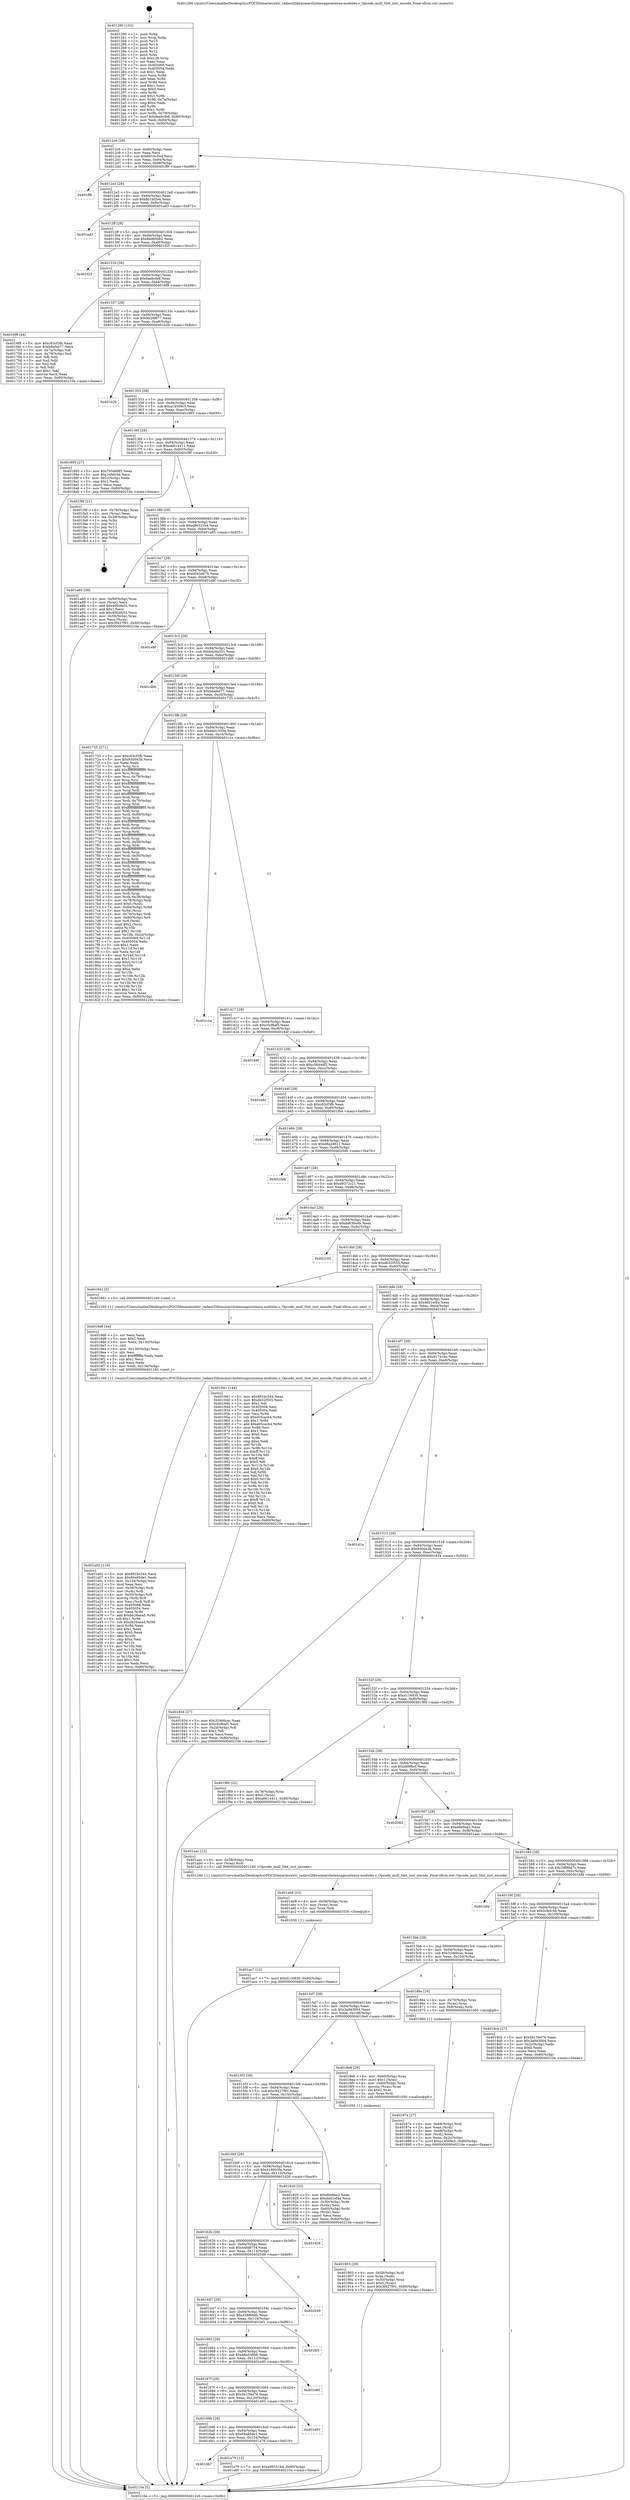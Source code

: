digraph "0x401260" {
  label = "0x401260 (/mnt/c/Users/mathe/Desktop/tcc/POCII/binaries/extr_radare2librasmarchxtensagnuxtensa-modules.c_Opcode_mull_Slot_inst_encode_Final-ollvm.out::main(0))"
  labelloc = "t"
  node[shape=record]

  Entry [label="",width=0.3,height=0.3,shape=circle,fillcolor=black,style=filled]
  "0x4012c6" [label="{
     0x4012c6 [29]\l
     | [instrs]\l
     &nbsp;&nbsp;0x4012c6 \<+3\>: mov -0x80(%rbp),%eax\l
     &nbsp;&nbsp;0x4012c9 \<+2\>: mov %eax,%ecx\l
     &nbsp;&nbsp;0x4012cb \<+6\>: sub $0x891bc544,%ecx\l
     &nbsp;&nbsp;0x4012d1 \<+6\>: mov %eax,-0x94(%rbp)\l
     &nbsp;&nbsp;0x4012d7 \<+6\>: mov %ecx,-0x98(%rbp)\l
     &nbsp;&nbsp;0x4012dd \<+6\>: je 0000000000401ff6 \<main+0xd96\>\l
  }"]
  "0x401ff6" [label="{
     0x401ff6\l
  }", style=dashed]
  "0x4012e3" [label="{
     0x4012e3 [28]\l
     | [instrs]\l
     &nbsp;&nbsp;0x4012e3 \<+5\>: jmp 00000000004012e8 \<main+0x88\>\l
     &nbsp;&nbsp;0x4012e8 \<+6\>: mov -0x94(%rbp),%eax\l
     &nbsp;&nbsp;0x4012ee \<+5\>: sub $0x8b1bf2e4,%eax\l
     &nbsp;&nbsp;0x4012f3 \<+6\>: mov %eax,-0x9c(%rbp)\l
     &nbsp;&nbsp;0x4012f9 \<+6\>: je 0000000000401ad3 \<main+0x873\>\l
  }"]
  Exit [label="",width=0.3,height=0.3,shape=circle,fillcolor=black,style=filled,peripheries=2]
  "0x401ad3" [label="{
     0x401ad3\l
  }", style=dashed]
  "0x4012ff" [label="{
     0x4012ff [28]\l
     | [instrs]\l
     &nbsp;&nbsp;0x4012ff \<+5\>: jmp 0000000000401304 \<main+0xa4\>\l
     &nbsp;&nbsp;0x401304 \<+6\>: mov -0x94(%rbp),%eax\l
     &nbsp;&nbsp;0x40130a \<+5\>: sub $0x8bd65062,%eax\l
     &nbsp;&nbsp;0x40130f \<+6\>: mov %eax,-0xa0(%rbp)\l
     &nbsp;&nbsp;0x401315 \<+6\>: je 0000000000401f25 \<main+0xcc5\>\l
  }"]
  "0x401ac7" [label="{
     0x401ac7 [12]\l
     | [instrs]\l
     &nbsp;&nbsp;0x401ac7 \<+7\>: movl $0xd116830,-0x80(%rbp)\l
     &nbsp;&nbsp;0x401ace \<+5\>: jmp 000000000040210e \<main+0xeae\>\l
  }"]
  "0x401f25" [label="{
     0x401f25\l
  }", style=dashed]
  "0x40131b" [label="{
     0x40131b [28]\l
     | [instrs]\l
     &nbsp;&nbsp;0x40131b \<+5\>: jmp 0000000000401320 \<main+0xc0\>\l
     &nbsp;&nbsp;0x401320 \<+6\>: mov -0x94(%rbp),%eax\l
     &nbsp;&nbsp;0x401326 \<+5\>: sub $0x9aebcfe8,%eax\l
     &nbsp;&nbsp;0x40132b \<+6\>: mov %eax,-0xa4(%rbp)\l
     &nbsp;&nbsp;0x401331 \<+6\>: je 00000000004016f9 \<main+0x499\>\l
  }"]
  "0x401ab8" [label="{
     0x401ab8 [15]\l
     | [instrs]\l
     &nbsp;&nbsp;0x401ab8 \<+4\>: mov -0x58(%rbp),%rax\l
     &nbsp;&nbsp;0x401abc \<+3\>: mov (%rax),%rax\l
     &nbsp;&nbsp;0x401abf \<+3\>: mov %rax,%rdi\l
     &nbsp;&nbsp;0x401ac2 \<+5\>: call 0000000000401030 \<free@plt\>\l
     | [calls]\l
     &nbsp;&nbsp;0x401030 \{1\} (unknown)\l
  }"]
  "0x4016f9" [label="{
     0x4016f9 [44]\l
     | [instrs]\l
     &nbsp;&nbsp;0x4016f9 \<+5\>: mov $0xc63cf3fb,%eax\l
     &nbsp;&nbsp;0x4016fe \<+5\>: mov $0xb8afe077,%ecx\l
     &nbsp;&nbsp;0x401703 \<+3\>: mov -0x7a(%rbp),%dl\l
     &nbsp;&nbsp;0x401706 \<+4\>: mov -0x79(%rbp),%sil\l
     &nbsp;&nbsp;0x40170a \<+3\>: mov %dl,%dil\l
     &nbsp;&nbsp;0x40170d \<+3\>: and %sil,%dil\l
     &nbsp;&nbsp;0x401710 \<+3\>: xor %sil,%dl\l
     &nbsp;&nbsp;0x401713 \<+3\>: or %dl,%dil\l
     &nbsp;&nbsp;0x401716 \<+4\>: test $0x1,%dil\l
     &nbsp;&nbsp;0x40171a \<+3\>: cmovne %ecx,%eax\l
     &nbsp;&nbsp;0x40171d \<+3\>: mov %eax,-0x80(%rbp)\l
     &nbsp;&nbsp;0x401720 \<+5\>: jmp 000000000040210e \<main+0xeae\>\l
  }"]
  "0x401337" [label="{
     0x401337 [28]\l
     | [instrs]\l
     &nbsp;&nbsp;0x401337 \<+5\>: jmp 000000000040133c \<main+0xdc\>\l
     &nbsp;&nbsp;0x40133c \<+6\>: mov -0x94(%rbp),%eax\l
     &nbsp;&nbsp;0x401342 \<+5\>: sub $0x9b28f877,%eax\l
     &nbsp;&nbsp;0x401347 \<+6\>: mov %eax,-0xa8(%rbp)\l
     &nbsp;&nbsp;0x40134d \<+6\>: je 0000000000401b2b \<main+0x8cb\>\l
  }"]
  "0x40210e" [label="{
     0x40210e [5]\l
     | [instrs]\l
     &nbsp;&nbsp;0x40210e \<+5\>: jmp 00000000004012c6 \<main+0x66\>\l
  }"]
  "0x401260" [label="{
     0x401260 [102]\l
     | [instrs]\l
     &nbsp;&nbsp;0x401260 \<+1\>: push %rbp\l
     &nbsp;&nbsp;0x401261 \<+3\>: mov %rsp,%rbp\l
     &nbsp;&nbsp;0x401264 \<+2\>: push %r15\l
     &nbsp;&nbsp;0x401266 \<+2\>: push %r14\l
     &nbsp;&nbsp;0x401268 \<+2\>: push %r13\l
     &nbsp;&nbsp;0x40126a \<+2\>: push %r12\l
     &nbsp;&nbsp;0x40126c \<+1\>: push %rbx\l
     &nbsp;&nbsp;0x40126d \<+7\>: sub $0x128,%rsp\l
     &nbsp;&nbsp;0x401274 \<+2\>: xor %eax,%eax\l
     &nbsp;&nbsp;0x401276 \<+7\>: mov 0x405068,%ecx\l
     &nbsp;&nbsp;0x40127d \<+7\>: mov 0x405054,%edx\l
     &nbsp;&nbsp;0x401284 \<+3\>: sub $0x1,%eax\l
     &nbsp;&nbsp;0x401287 \<+3\>: mov %ecx,%r8d\l
     &nbsp;&nbsp;0x40128a \<+3\>: add %eax,%r8d\l
     &nbsp;&nbsp;0x40128d \<+4\>: imul %r8d,%ecx\l
     &nbsp;&nbsp;0x401291 \<+3\>: and $0x1,%ecx\l
     &nbsp;&nbsp;0x401294 \<+3\>: cmp $0x0,%ecx\l
     &nbsp;&nbsp;0x401297 \<+4\>: sete %r9b\l
     &nbsp;&nbsp;0x40129b \<+4\>: and $0x1,%r9b\l
     &nbsp;&nbsp;0x40129f \<+4\>: mov %r9b,-0x7a(%rbp)\l
     &nbsp;&nbsp;0x4012a3 \<+3\>: cmp $0xa,%edx\l
     &nbsp;&nbsp;0x4012a6 \<+4\>: setl %r9b\l
     &nbsp;&nbsp;0x4012aa \<+4\>: and $0x1,%r9b\l
     &nbsp;&nbsp;0x4012ae \<+4\>: mov %r9b,-0x79(%rbp)\l
     &nbsp;&nbsp;0x4012b2 \<+7\>: movl $0x9aebcfe8,-0x80(%rbp)\l
     &nbsp;&nbsp;0x4012b9 \<+6\>: mov %edi,-0x84(%rbp)\l
     &nbsp;&nbsp;0x4012bf \<+7\>: mov %rsi,-0x90(%rbp)\l
  }"]
  "0x4016b7" [label="{
     0x4016b7\l
  }", style=dashed]
  "0x401b2b" [label="{
     0x401b2b\l
  }", style=dashed]
  "0x401353" [label="{
     0x401353 [28]\l
     | [instrs]\l
     &nbsp;&nbsp;0x401353 \<+5\>: jmp 0000000000401358 \<main+0xf8\>\l
     &nbsp;&nbsp;0x401358 \<+6\>: mov -0x94(%rbp),%eax\l
     &nbsp;&nbsp;0x40135e \<+5\>: sub $0xa14509c5,%eax\l
     &nbsp;&nbsp;0x401363 \<+6\>: mov %eax,-0xac(%rbp)\l
     &nbsp;&nbsp;0x401369 \<+6\>: je 0000000000401895 \<main+0x635\>\l
  }"]
  "0x401a79" [label="{
     0x401a79 [12]\l
     | [instrs]\l
     &nbsp;&nbsp;0x401a79 \<+7\>: movl $0xa96331b4,-0x80(%rbp)\l
     &nbsp;&nbsp;0x401a80 \<+5\>: jmp 000000000040210e \<main+0xeae\>\l
  }"]
  "0x401895" [label="{
     0x401895 [27]\l
     | [instrs]\l
     &nbsp;&nbsp;0x401895 \<+5\>: mov $0x705469f3,%eax\l
     &nbsp;&nbsp;0x40189a \<+5\>: mov $0x2cfefc5d,%ecx\l
     &nbsp;&nbsp;0x40189f \<+3\>: mov -0x2c(%rbp),%edx\l
     &nbsp;&nbsp;0x4018a2 \<+3\>: cmp $0x1,%edx\l
     &nbsp;&nbsp;0x4018a5 \<+3\>: cmovl %ecx,%eax\l
     &nbsp;&nbsp;0x4018a8 \<+3\>: mov %eax,-0x80(%rbp)\l
     &nbsp;&nbsp;0x4018ab \<+5\>: jmp 000000000040210e \<main+0xeae\>\l
  }"]
  "0x40136f" [label="{
     0x40136f [28]\l
     | [instrs]\l
     &nbsp;&nbsp;0x40136f \<+5\>: jmp 0000000000401374 \<main+0x114\>\l
     &nbsp;&nbsp;0x401374 \<+6\>: mov -0x94(%rbp),%eax\l
     &nbsp;&nbsp;0x40137a \<+5\>: sub $0xa6614411,%eax\l
     &nbsp;&nbsp;0x40137f \<+6\>: mov %eax,-0xb0(%rbp)\l
     &nbsp;&nbsp;0x401385 \<+6\>: je 0000000000401f9f \<main+0xd3f\>\l
  }"]
  "0x40169b" [label="{
     0x40169b [28]\l
     | [instrs]\l
     &nbsp;&nbsp;0x40169b \<+5\>: jmp 00000000004016a0 \<main+0x440\>\l
     &nbsp;&nbsp;0x4016a0 \<+6\>: mov -0x94(%rbp),%eax\l
     &nbsp;&nbsp;0x4016a6 \<+5\>: sub $0x69a85de1,%eax\l
     &nbsp;&nbsp;0x4016ab \<+6\>: mov %eax,-0x124(%rbp)\l
     &nbsp;&nbsp;0x4016b1 \<+6\>: je 0000000000401a79 \<main+0x819\>\l
  }"]
  "0x401f9f" [label="{
     0x401f9f [21]\l
     | [instrs]\l
     &nbsp;&nbsp;0x401f9f \<+4\>: mov -0x78(%rbp),%rax\l
     &nbsp;&nbsp;0x401fa3 \<+2\>: mov (%rax),%eax\l
     &nbsp;&nbsp;0x401fa5 \<+4\>: lea -0x28(%rbp),%rsp\l
     &nbsp;&nbsp;0x401fa9 \<+1\>: pop %rbx\l
     &nbsp;&nbsp;0x401faa \<+2\>: pop %r12\l
     &nbsp;&nbsp;0x401fac \<+2\>: pop %r13\l
     &nbsp;&nbsp;0x401fae \<+2\>: pop %r14\l
     &nbsp;&nbsp;0x401fb0 \<+2\>: pop %r15\l
     &nbsp;&nbsp;0x401fb2 \<+1\>: pop %rbp\l
     &nbsp;&nbsp;0x401fb3 \<+1\>: ret\l
  }"]
  "0x40138b" [label="{
     0x40138b [28]\l
     | [instrs]\l
     &nbsp;&nbsp;0x40138b \<+5\>: jmp 0000000000401390 \<main+0x130\>\l
     &nbsp;&nbsp;0x401390 \<+6\>: mov -0x94(%rbp),%eax\l
     &nbsp;&nbsp;0x401396 \<+5\>: sub $0xa96331b4,%eax\l
     &nbsp;&nbsp;0x40139b \<+6\>: mov %eax,-0xb4(%rbp)\l
     &nbsp;&nbsp;0x4013a1 \<+6\>: je 0000000000401a85 \<main+0x825\>\l
  }"]
  "0x401e93" [label="{
     0x401e93\l
  }", style=dashed]
  "0x401a85" [label="{
     0x401a85 [39]\l
     | [instrs]\l
     &nbsp;&nbsp;0x401a85 \<+4\>: mov -0x50(%rbp),%rax\l
     &nbsp;&nbsp;0x401a89 \<+2\>: mov (%rax),%ecx\l
     &nbsp;&nbsp;0x401a8b \<+6\>: add $0x40fc0b52,%ecx\l
     &nbsp;&nbsp;0x401a91 \<+3\>: add $0x1,%ecx\l
     &nbsp;&nbsp;0x401a94 \<+6\>: sub $0x40fc0b52,%ecx\l
     &nbsp;&nbsp;0x401a9a \<+4\>: mov -0x50(%rbp),%rax\l
     &nbsp;&nbsp;0x401a9e \<+2\>: mov %ecx,(%rax)\l
     &nbsp;&nbsp;0x401aa0 \<+7\>: movl $0x3f427f91,-0x80(%rbp)\l
     &nbsp;&nbsp;0x401aa7 \<+5\>: jmp 000000000040210e \<main+0xeae\>\l
  }"]
  "0x4013a7" [label="{
     0x4013a7 [28]\l
     | [instrs]\l
     &nbsp;&nbsp;0x4013a7 \<+5\>: jmp 00000000004013ac \<main+0x14c\>\l
     &nbsp;&nbsp;0x4013ac \<+6\>: mov -0x94(%rbp),%eax\l
     &nbsp;&nbsp;0x4013b2 \<+5\>: sub $0xb0434b7b,%eax\l
     &nbsp;&nbsp;0x4013b7 \<+6\>: mov %eax,-0xb8(%rbp)\l
     &nbsp;&nbsp;0x4013bd \<+6\>: je 0000000000401e9f \<main+0xc3f\>\l
  }"]
  "0x40167f" [label="{
     0x40167f [28]\l
     | [instrs]\l
     &nbsp;&nbsp;0x40167f \<+5\>: jmp 0000000000401684 \<main+0x424\>\l
     &nbsp;&nbsp;0x401684 \<+6\>: mov -0x94(%rbp),%eax\l
     &nbsp;&nbsp;0x40168a \<+5\>: sub $0x5b156d76,%eax\l
     &nbsp;&nbsp;0x40168f \<+6\>: mov %eax,-0x120(%rbp)\l
     &nbsp;&nbsp;0x401695 \<+6\>: je 0000000000401e93 \<main+0xc33\>\l
  }"]
  "0x401e9f" [label="{
     0x401e9f\l
  }", style=dashed]
  "0x4013c3" [label="{
     0x4013c3 [28]\l
     | [instrs]\l
     &nbsp;&nbsp;0x4013c3 \<+5\>: jmp 00000000004013c8 \<main+0x168\>\l
     &nbsp;&nbsp;0x4013c8 \<+6\>: mov -0x94(%rbp),%eax\l
     &nbsp;&nbsp;0x4013ce \<+5\>: sub $0xb4c8a331,%eax\l
     &nbsp;&nbsp;0x4013d3 \<+6\>: mov %eax,-0xbc(%rbp)\l
     &nbsp;&nbsp;0x4013d9 \<+6\>: je 0000000000401db6 \<main+0xb56\>\l
  }"]
  "0x401e60" [label="{
     0x401e60\l
  }", style=dashed]
  "0x401db6" [label="{
     0x401db6\l
  }", style=dashed]
  "0x4013df" [label="{
     0x4013df [28]\l
     | [instrs]\l
     &nbsp;&nbsp;0x4013df \<+5\>: jmp 00000000004013e4 \<main+0x184\>\l
     &nbsp;&nbsp;0x4013e4 \<+6\>: mov -0x94(%rbp),%eax\l
     &nbsp;&nbsp;0x4013ea \<+5\>: sub $0xb8afe077,%eax\l
     &nbsp;&nbsp;0x4013ef \<+6\>: mov %eax,-0xc0(%rbp)\l
     &nbsp;&nbsp;0x4013f5 \<+6\>: je 0000000000401725 \<main+0x4c5\>\l
  }"]
  "0x401663" [label="{
     0x401663 [28]\l
     | [instrs]\l
     &nbsp;&nbsp;0x401663 \<+5\>: jmp 0000000000401668 \<main+0x408\>\l
     &nbsp;&nbsp;0x401668 \<+6\>: mov -0x94(%rbp),%eax\l
     &nbsp;&nbsp;0x40166e \<+5\>: sub $0x48a53906,%eax\l
     &nbsp;&nbsp;0x401673 \<+6\>: mov %eax,-0x11c(%rbp)\l
     &nbsp;&nbsp;0x401679 \<+6\>: je 0000000000401e60 \<main+0xc00\>\l
  }"]
  "0x401725" [label="{
     0x401725 [271]\l
     | [instrs]\l
     &nbsp;&nbsp;0x401725 \<+5\>: mov $0xc63cf3fb,%eax\l
     &nbsp;&nbsp;0x40172a \<+5\>: mov $0x930043b,%ecx\l
     &nbsp;&nbsp;0x40172f \<+2\>: xor %edx,%edx\l
     &nbsp;&nbsp;0x401731 \<+3\>: mov %rsp,%rsi\l
     &nbsp;&nbsp;0x401734 \<+4\>: add $0xfffffffffffffff0,%rsi\l
     &nbsp;&nbsp;0x401738 \<+3\>: mov %rsi,%rsp\l
     &nbsp;&nbsp;0x40173b \<+4\>: mov %rsi,-0x78(%rbp)\l
     &nbsp;&nbsp;0x40173f \<+3\>: mov %rsp,%rsi\l
     &nbsp;&nbsp;0x401742 \<+4\>: add $0xfffffffffffffff0,%rsi\l
     &nbsp;&nbsp;0x401746 \<+3\>: mov %rsi,%rsp\l
     &nbsp;&nbsp;0x401749 \<+3\>: mov %rsp,%rdi\l
     &nbsp;&nbsp;0x40174c \<+4\>: add $0xfffffffffffffff0,%rdi\l
     &nbsp;&nbsp;0x401750 \<+3\>: mov %rdi,%rsp\l
     &nbsp;&nbsp;0x401753 \<+4\>: mov %rdi,-0x70(%rbp)\l
     &nbsp;&nbsp;0x401757 \<+3\>: mov %rsp,%rdi\l
     &nbsp;&nbsp;0x40175a \<+4\>: add $0xfffffffffffffff0,%rdi\l
     &nbsp;&nbsp;0x40175e \<+3\>: mov %rdi,%rsp\l
     &nbsp;&nbsp;0x401761 \<+4\>: mov %rdi,-0x68(%rbp)\l
     &nbsp;&nbsp;0x401765 \<+3\>: mov %rsp,%rdi\l
     &nbsp;&nbsp;0x401768 \<+4\>: add $0xfffffffffffffff0,%rdi\l
     &nbsp;&nbsp;0x40176c \<+3\>: mov %rdi,%rsp\l
     &nbsp;&nbsp;0x40176f \<+4\>: mov %rdi,-0x60(%rbp)\l
     &nbsp;&nbsp;0x401773 \<+3\>: mov %rsp,%rdi\l
     &nbsp;&nbsp;0x401776 \<+4\>: add $0xfffffffffffffff0,%rdi\l
     &nbsp;&nbsp;0x40177a \<+3\>: mov %rdi,%rsp\l
     &nbsp;&nbsp;0x40177d \<+4\>: mov %rdi,-0x58(%rbp)\l
     &nbsp;&nbsp;0x401781 \<+3\>: mov %rsp,%rdi\l
     &nbsp;&nbsp;0x401784 \<+4\>: add $0xfffffffffffffff0,%rdi\l
     &nbsp;&nbsp;0x401788 \<+3\>: mov %rdi,%rsp\l
     &nbsp;&nbsp;0x40178b \<+4\>: mov %rdi,-0x50(%rbp)\l
     &nbsp;&nbsp;0x40178f \<+3\>: mov %rsp,%rdi\l
     &nbsp;&nbsp;0x401792 \<+4\>: add $0xfffffffffffffff0,%rdi\l
     &nbsp;&nbsp;0x401796 \<+3\>: mov %rdi,%rsp\l
     &nbsp;&nbsp;0x401799 \<+4\>: mov %rdi,-0x48(%rbp)\l
     &nbsp;&nbsp;0x40179d \<+3\>: mov %rsp,%rdi\l
     &nbsp;&nbsp;0x4017a0 \<+4\>: add $0xfffffffffffffff0,%rdi\l
     &nbsp;&nbsp;0x4017a4 \<+3\>: mov %rdi,%rsp\l
     &nbsp;&nbsp;0x4017a7 \<+4\>: mov %rdi,-0x40(%rbp)\l
     &nbsp;&nbsp;0x4017ab \<+3\>: mov %rsp,%rdi\l
     &nbsp;&nbsp;0x4017ae \<+4\>: add $0xfffffffffffffff0,%rdi\l
     &nbsp;&nbsp;0x4017b2 \<+3\>: mov %rdi,%rsp\l
     &nbsp;&nbsp;0x4017b5 \<+4\>: mov %rdi,-0x38(%rbp)\l
     &nbsp;&nbsp;0x4017b9 \<+4\>: mov -0x78(%rbp),%rdi\l
     &nbsp;&nbsp;0x4017bd \<+6\>: movl $0x0,(%rdi)\l
     &nbsp;&nbsp;0x4017c3 \<+7\>: mov -0x84(%rbp),%r8d\l
     &nbsp;&nbsp;0x4017ca \<+3\>: mov %r8d,(%rsi)\l
     &nbsp;&nbsp;0x4017cd \<+4\>: mov -0x70(%rbp),%rdi\l
     &nbsp;&nbsp;0x4017d1 \<+7\>: mov -0x90(%rbp),%r9\l
     &nbsp;&nbsp;0x4017d8 \<+3\>: mov %r9,(%rdi)\l
     &nbsp;&nbsp;0x4017db \<+3\>: cmpl $0x2,(%rsi)\l
     &nbsp;&nbsp;0x4017de \<+4\>: setne %r10b\l
     &nbsp;&nbsp;0x4017e2 \<+4\>: and $0x1,%r10b\l
     &nbsp;&nbsp;0x4017e6 \<+4\>: mov %r10b,-0x2d(%rbp)\l
     &nbsp;&nbsp;0x4017ea \<+8\>: mov 0x405068,%r11d\l
     &nbsp;&nbsp;0x4017f2 \<+7\>: mov 0x405054,%ebx\l
     &nbsp;&nbsp;0x4017f9 \<+3\>: sub $0x1,%edx\l
     &nbsp;&nbsp;0x4017fc \<+3\>: mov %r11d,%r14d\l
     &nbsp;&nbsp;0x4017ff \<+3\>: add %edx,%r14d\l
     &nbsp;&nbsp;0x401802 \<+4\>: imul %r14d,%r11d\l
     &nbsp;&nbsp;0x401806 \<+4\>: and $0x1,%r11d\l
     &nbsp;&nbsp;0x40180a \<+4\>: cmp $0x0,%r11d\l
     &nbsp;&nbsp;0x40180e \<+4\>: sete %r10b\l
     &nbsp;&nbsp;0x401812 \<+3\>: cmp $0xa,%ebx\l
     &nbsp;&nbsp;0x401815 \<+4\>: setl %r15b\l
     &nbsp;&nbsp;0x401819 \<+3\>: mov %r10b,%r12b\l
     &nbsp;&nbsp;0x40181c \<+3\>: and %r15b,%r12b\l
     &nbsp;&nbsp;0x40181f \<+3\>: xor %r15b,%r10b\l
     &nbsp;&nbsp;0x401822 \<+3\>: or %r10b,%r12b\l
     &nbsp;&nbsp;0x401825 \<+4\>: test $0x1,%r12b\l
     &nbsp;&nbsp;0x401829 \<+3\>: cmovne %ecx,%eax\l
     &nbsp;&nbsp;0x40182c \<+3\>: mov %eax,-0x80(%rbp)\l
     &nbsp;&nbsp;0x40182f \<+5\>: jmp 000000000040210e \<main+0xeae\>\l
  }"]
  "0x4013fb" [label="{
     0x4013fb [28]\l
     | [instrs]\l
     &nbsp;&nbsp;0x4013fb \<+5\>: jmp 0000000000401400 \<main+0x1a0\>\l
     &nbsp;&nbsp;0x401400 \<+6\>: mov -0x94(%rbp),%eax\l
     &nbsp;&nbsp;0x401406 \<+5\>: sub $0xbdd1020a,%eax\l
     &nbsp;&nbsp;0x40140b \<+6\>: mov %eax,-0xc4(%rbp)\l
     &nbsp;&nbsp;0x401411 \<+6\>: je 0000000000401c1e \<main+0x9be\>\l
  }"]
  "0x401bf1" [label="{
     0x401bf1\l
  }", style=dashed]
  "0x401647" [label="{
     0x401647 [28]\l
     | [instrs]\l
     &nbsp;&nbsp;0x401647 \<+5\>: jmp 000000000040164c \<main+0x3ec\>\l
     &nbsp;&nbsp;0x40164c \<+6\>: mov -0x94(%rbp),%eax\l
     &nbsp;&nbsp;0x401652 \<+5\>: sub $0x458f68db,%eax\l
     &nbsp;&nbsp;0x401657 \<+6\>: mov %eax,-0x118(%rbp)\l
     &nbsp;&nbsp;0x40165d \<+6\>: je 0000000000401bf1 \<main+0x991\>\l
  }"]
  "0x401c1e" [label="{
     0x401c1e\l
  }", style=dashed]
  "0x401417" [label="{
     0x401417 [28]\l
     | [instrs]\l
     &nbsp;&nbsp;0x401417 \<+5\>: jmp 000000000040141c \<main+0x1bc\>\l
     &nbsp;&nbsp;0x40141c \<+6\>: mov -0x94(%rbp),%eax\l
     &nbsp;&nbsp;0x401422 \<+5\>: sub $0xc0cf6af5,%eax\l
     &nbsp;&nbsp;0x401427 \<+6\>: mov %eax,-0xc8(%rbp)\l
     &nbsp;&nbsp;0x40142d \<+6\>: je 000000000040184f \<main+0x5ef\>\l
  }"]
  "0x402049" [label="{
     0x402049\l
  }", style=dashed]
  "0x40184f" [label="{
     0x40184f\l
  }", style=dashed]
  "0x401433" [label="{
     0x401433 [28]\l
     | [instrs]\l
     &nbsp;&nbsp;0x401433 \<+5\>: jmp 0000000000401438 \<main+0x1d8\>\l
     &nbsp;&nbsp;0x401438 \<+6\>: mov -0x94(%rbp),%eax\l
     &nbsp;&nbsp;0x40143e \<+5\>: sub $0xc5844df2,%eax\l
     &nbsp;&nbsp;0x401443 \<+6\>: mov %eax,-0xcc(%rbp)\l
     &nbsp;&nbsp;0x401449 \<+6\>: je 0000000000401e6c \<main+0xc0c\>\l
  }"]
  "0x40162b" [label="{
     0x40162b [28]\l
     | [instrs]\l
     &nbsp;&nbsp;0x40162b \<+5\>: jmp 0000000000401630 \<main+0x3d0\>\l
     &nbsp;&nbsp;0x401630 \<+6\>: mov -0x94(%rbp),%eax\l
     &nbsp;&nbsp;0x401636 \<+5\>: sub $0x44fd8754,%eax\l
     &nbsp;&nbsp;0x40163b \<+6\>: mov %eax,-0x114(%rbp)\l
     &nbsp;&nbsp;0x401641 \<+6\>: je 0000000000402049 \<main+0xde9\>\l
  }"]
  "0x401e6c" [label="{
     0x401e6c\l
  }", style=dashed]
  "0x40144f" [label="{
     0x40144f [28]\l
     | [instrs]\l
     &nbsp;&nbsp;0x40144f \<+5\>: jmp 0000000000401454 \<main+0x1f4\>\l
     &nbsp;&nbsp;0x401454 \<+6\>: mov -0x94(%rbp),%eax\l
     &nbsp;&nbsp;0x40145a \<+5\>: sub $0xc63cf3fb,%eax\l
     &nbsp;&nbsp;0x40145f \<+6\>: mov %eax,-0xd0(%rbp)\l
     &nbsp;&nbsp;0x401465 \<+6\>: je 0000000000401fb4 \<main+0xd54\>\l
  }"]
  "0x401d26" [label="{
     0x401d26\l
  }", style=dashed]
  "0x401fb4" [label="{
     0x401fb4\l
  }", style=dashed]
  "0x40146b" [label="{
     0x40146b [28]\l
     | [instrs]\l
     &nbsp;&nbsp;0x40146b \<+5\>: jmp 0000000000401470 \<main+0x210\>\l
     &nbsp;&nbsp;0x401470 \<+6\>: mov -0x94(%rbp),%eax\l
     &nbsp;&nbsp;0x401476 \<+5\>: sub $0xd8a24611,%eax\l
     &nbsp;&nbsp;0x40147b \<+6\>: mov %eax,-0xd4(%rbp)\l
     &nbsp;&nbsp;0x401481 \<+6\>: je 00000000004020db \<main+0xe7b\>\l
  }"]
  "0x401a02" [label="{
     0x401a02 [119]\l
     | [instrs]\l
     &nbsp;&nbsp;0x401a02 \<+5\>: mov $0x891bc544,%ecx\l
     &nbsp;&nbsp;0x401a07 \<+5\>: mov $0x69a85de1,%edx\l
     &nbsp;&nbsp;0x401a0c \<+6\>: mov -0x134(%rbp),%esi\l
     &nbsp;&nbsp;0x401a12 \<+3\>: imul %eax,%esi\l
     &nbsp;&nbsp;0x401a15 \<+4\>: mov -0x58(%rbp),%rdi\l
     &nbsp;&nbsp;0x401a19 \<+3\>: mov (%rdi),%rdi\l
     &nbsp;&nbsp;0x401a1c \<+4\>: mov -0x50(%rbp),%r8\l
     &nbsp;&nbsp;0x401a20 \<+3\>: movslq (%r8),%r8\l
     &nbsp;&nbsp;0x401a23 \<+4\>: mov %esi,(%rdi,%r8,4)\l
     &nbsp;&nbsp;0x401a27 \<+7\>: mov 0x405068,%eax\l
     &nbsp;&nbsp;0x401a2e \<+7\>: mov 0x405054,%esi\l
     &nbsp;&nbsp;0x401a35 \<+3\>: mov %eax,%r9d\l
     &nbsp;&nbsp;0x401a38 \<+7\>: add $0xbb26aea5,%r9d\l
     &nbsp;&nbsp;0x401a3f \<+4\>: sub $0x1,%r9d\l
     &nbsp;&nbsp;0x401a43 \<+7\>: sub $0xbb26aea5,%r9d\l
     &nbsp;&nbsp;0x401a4a \<+4\>: imul %r9d,%eax\l
     &nbsp;&nbsp;0x401a4e \<+3\>: and $0x1,%eax\l
     &nbsp;&nbsp;0x401a51 \<+3\>: cmp $0x0,%eax\l
     &nbsp;&nbsp;0x401a54 \<+4\>: sete %r10b\l
     &nbsp;&nbsp;0x401a58 \<+3\>: cmp $0xa,%esi\l
     &nbsp;&nbsp;0x401a5b \<+4\>: setl %r11b\l
     &nbsp;&nbsp;0x401a5f \<+3\>: mov %r10b,%bl\l
     &nbsp;&nbsp;0x401a62 \<+3\>: and %r11b,%bl\l
     &nbsp;&nbsp;0x401a65 \<+3\>: xor %r11b,%r10b\l
     &nbsp;&nbsp;0x401a68 \<+3\>: or %r10b,%bl\l
     &nbsp;&nbsp;0x401a6b \<+3\>: test $0x1,%bl\l
     &nbsp;&nbsp;0x401a6e \<+3\>: cmovne %edx,%ecx\l
     &nbsp;&nbsp;0x401a71 \<+3\>: mov %ecx,-0x80(%rbp)\l
     &nbsp;&nbsp;0x401a74 \<+5\>: jmp 000000000040210e \<main+0xeae\>\l
  }"]
  "0x4020db" [label="{
     0x4020db\l
  }", style=dashed]
  "0x401487" [label="{
     0x401487 [28]\l
     | [instrs]\l
     &nbsp;&nbsp;0x401487 \<+5\>: jmp 000000000040148c \<main+0x22c\>\l
     &nbsp;&nbsp;0x40148c \<+6\>: mov -0x94(%rbp),%eax\l
     &nbsp;&nbsp;0x401492 \<+5\>: sub $0xd9372c21,%eax\l
     &nbsp;&nbsp;0x401497 \<+6\>: mov %eax,-0xd8(%rbp)\l
     &nbsp;&nbsp;0x40149d \<+6\>: je 0000000000401c76 \<main+0xa16\>\l
  }"]
  "0x4019d6" [label="{
     0x4019d6 [44]\l
     | [instrs]\l
     &nbsp;&nbsp;0x4019d6 \<+2\>: xor %ecx,%ecx\l
     &nbsp;&nbsp;0x4019d8 \<+5\>: mov $0x2,%edx\l
     &nbsp;&nbsp;0x4019dd \<+6\>: mov %edx,-0x130(%rbp)\l
     &nbsp;&nbsp;0x4019e3 \<+1\>: cltd\l
     &nbsp;&nbsp;0x4019e4 \<+6\>: mov -0x130(%rbp),%esi\l
     &nbsp;&nbsp;0x4019ea \<+2\>: idiv %esi\l
     &nbsp;&nbsp;0x4019ec \<+6\>: imul $0xfffffffe,%edx,%edx\l
     &nbsp;&nbsp;0x4019f2 \<+3\>: sub $0x1,%ecx\l
     &nbsp;&nbsp;0x4019f5 \<+2\>: sub %ecx,%edx\l
     &nbsp;&nbsp;0x4019f7 \<+6\>: mov %edx,-0x134(%rbp)\l
     &nbsp;&nbsp;0x4019fd \<+5\>: call 0000000000401160 \<next_i\>\l
     | [calls]\l
     &nbsp;&nbsp;0x401160 \{1\} (/mnt/c/Users/mathe/Desktop/tcc/POCII/binaries/extr_radare2librasmarchxtensagnuxtensa-modules.c_Opcode_mull_Slot_inst_encode_Final-ollvm.out::next_i)\l
  }"]
  "0x401c76" [label="{
     0x401c76\l
  }", style=dashed]
  "0x4014a3" [label="{
     0x4014a3 [28]\l
     | [instrs]\l
     &nbsp;&nbsp;0x4014a3 \<+5\>: jmp 00000000004014a8 \<main+0x248\>\l
     &nbsp;&nbsp;0x4014a8 \<+6\>: mov -0x94(%rbp),%eax\l
     &nbsp;&nbsp;0x4014ae \<+5\>: sub $0xda636a4b,%eax\l
     &nbsp;&nbsp;0x4014b3 \<+6\>: mov %eax,-0xdc(%rbp)\l
     &nbsp;&nbsp;0x4014b9 \<+6\>: je 0000000000402102 \<main+0xea2\>\l
  }"]
  "0x40160f" [label="{
     0x40160f [28]\l
     | [instrs]\l
     &nbsp;&nbsp;0x40160f \<+5\>: jmp 0000000000401614 \<main+0x3b4\>\l
     &nbsp;&nbsp;0x401614 \<+6\>: mov -0x94(%rbp),%eax\l
     &nbsp;&nbsp;0x40161a \<+5\>: sub $0x419003fa,%eax\l
     &nbsp;&nbsp;0x40161f \<+6\>: mov %eax,-0x110(%rbp)\l
     &nbsp;&nbsp;0x401625 \<+6\>: je 0000000000401d26 \<main+0xac6\>\l
  }"]
  "0x402102" [label="{
     0x402102\l
  }", style=dashed]
  "0x4014bf" [label="{
     0x4014bf [28]\l
     | [instrs]\l
     &nbsp;&nbsp;0x4014bf \<+5\>: jmp 00000000004014c4 \<main+0x264\>\l
     &nbsp;&nbsp;0x4014c4 \<+6\>: mov -0x94(%rbp),%eax\l
     &nbsp;&nbsp;0x4014ca \<+5\>: sub $0xdb32f555,%eax\l
     &nbsp;&nbsp;0x4014cf \<+6\>: mov %eax,-0xe0(%rbp)\l
     &nbsp;&nbsp;0x4014d5 \<+6\>: je 00000000004019d1 \<main+0x771\>\l
  }"]
  "0x401920" [label="{
     0x401920 [33]\l
     | [instrs]\l
     &nbsp;&nbsp;0x401920 \<+5\>: mov $0xd6e9aa3,%eax\l
     &nbsp;&nbsp;0x401925 \<+5\>: mov $0xddd1ef4a,%ecx\l
     &nbsp;&nbsp;0x40192a \<+4\>: mov -0x50(%rbp),%rdx\l
     &nbsp;&nbsp;0x40192e \<+2\>: mov (%rdx),%esi\l
     &nbsp;&nbsp;0x401930 \<+4\>: mov -0x60(%rbp),%rdx\l
     &nbsp;&nbsp;0x401934 \<+2\>: cmp (%rdx),%esi\l
     &nbsp;&nbsp;0x401936 \<+3\>: cmovl %ecx,%eax\l
     &nbsp;&nbsp;0x401939 \<+3\>: mov %eax,-0x80(%rbp)\l
     &nbsp;&nbsp;0x40193c \<+5\>: jmp 000000000040210e \<main+0xeae\>\l
  }"]
  "0x4019d1" [label="{
     0x4019d1 [5]\l
     | [instrs]\l
     &nbsp;&nbsp;0x4019d1 \<+5\>: call 0000000000401160 \<next_i\>\l
     | [calls]\l
     &nbsp;&nbsp;0x401160 \{1\} (/mnt/c/Users/mathe/Desktop/tcc/POCII/binaries/extr_radare2librasmarchxtensagnuxtensa-modules.c_Opcode_mull_Slot_inst_encode_Final-ollvm.out::next_i)\l
  }"]
  "0x4014db" [label="{
     0x4014db [28]\l
     | [instrs]\l
     &nbsp;&nbsp;0x4014db \<+5\>: jmp 00000000004014e0 \<main+0x280\>\l
     &nbsp;&nbsp;0x4014e0 \<+6\>: mov -0x94(%rbp),%eax\l
     &nbsp;&nbsp;0x4014e6 \<+5\>: sub $0xddd1ef4a,%eax\l
     &nbsp;&nbsp;0x4014eb \<+6\>: mov %eax,-0xe4(%rbp)\l
     &nbsp;&nbsp;0x4014f1 \<+6\>: je 0000000000401941 \<main+0x6e1\>\l
  }"]
  "0x401903" [label="{
     0x401903 [29]\l
     | [instrs]\l
     &nbsp;&nbsp;0x401903 \<+4\>: mov -0x58(%rbp),%rdi\l
     &nbsp;&nbsp;0x401907 \<+3\>: mov %rax,(%rdi)\l
     &nbsp;&nbsp;0x40190a \<+4\>: mov -0x50(%rbp),%rax\l
     &nbsp;&nbsp;0x40190e \<+6\>: movl $0x0,(%rax)\l
     &nbsp;&nbsp;0x401914 \<+7\>: movl $0x3f427f91,-0x80(%rbp)\l
     &nbsp;&nbsp;0x40191b \<+5\>: jmp 000000000040210e \<main+0xeae\>\l
  }"]
  "0x401941" [label="{
     0x401941 [144]\l
     | [instrs]\l
     &nbsp;&nbsp;0x401941 \<+5\>: mov $0x891bc544,%eax\l
     &nbsp;&nbsp;0x401946 \<+5\>: mov $0xdb32f555,%ecx\l
     &nbsp;&nbsp;0x40194b \<+2\>: mov $0x1,%dl\l
     &nbsp;&nbsp;0x40194d \<+7\>: mov 0x405068,%esi\l
     &nbsp;&nbsp;0x401954 \<+7\>: mov 0x405054,%edi\l
     &nbsp;&nbsp;0x40195b \<+3\>: mov %esi,%r8d\l
     &nbsp;&nbsp;0x40195e \<+7\>: sub $0xe05cacb4,%r8d\l
     &nbsp;&nbsp;0x401965 \<+4\>: sub $0x1,%r8d\l
     &nbsp;&nbsp;0x401969 \<+7\>: add $0xe05cacb4,%r8d\l
     &nbsp;&nbsp;0x401970 \<+4\>: imul %r8d,%esi\l
     &nbsp;&nbsp;0x401974 \<+3\>: and $0x1,%esi\l
     &nbsp;&nbsp;0x401977 \<+3\>: cmp $0x0,%esi\l
     &nbsp;&nbsp;0x40197a \<+4\>: sete %r9b\l
     &nbsp;&nbsp;0x40197e \<+3\>: cmp $0xa,%edi\l
     &nbsp;&nbsp;0x401981 \<+4\>: setl %r10b\l
     &nbsp;&nbsp;0x401985 \<+3\>: mov %r9b,%r11b\l
     &nbsp;&nbsp;0x401988 \<+4\>: xor $0xff,%r11b\l
     &nbsp;&nbsp;0x40198c \<+3\>: mov %r10b,%bl\l
     &nbsp;&nbsp;0x40198f \<+3\>: xor $0xff,%bl\l
     &nbsp;&nbsp;0x401992 \<+3\>: xor $0x0,%dl\l
     &nbsp;&nbsp;0x401995 \<+3\>: mov %r11b,%r14b\l
     &nbsp;&nbsp;0x401998 \<+4\>: and $0x0,%r14b\l
     &nbsp;&nbsp;0x40199c \<+3\>: and %dl,%r9b\l
     &nbsp;&nbsp;0x40199f \<+3\>: mov %bl,%r15b\l
     &nbsp;&nbsp;0x4019a2 \<+4\>: and $0x0,%r15b\l
     &nbsp;&nbsp;0x4019a6 \<+3\>: and %dl,%r10b\l
     &nbsp;&nbsp;0x4019a9 \<+3\>: or %r9b,%r14b\l
     &nbsp;&nbsp;0x4019ac \<+3\>: or %r10b,%r15b\l
     &nbsp;&nbsp;0x4019af \<+3\>: xor %r15b,%r14b\l
     &nbsp;&nbsp;0x4019b2 \<+3\>: or %bl,%r11b\l
     &nbsp;&nbsp;0x4019b5 \<+4\>: xor $0xff,%r11b\l
     &nbsp;&nbsp;0x4019b9 \<+3\>: or $0x0,%dl\l
     &nbsp;&nbsp;0x4019bc \<+3\>: and %dl,%r11b\l
     &nbsp;&nbsp;0x4019bf \<+3\>: or %r11b,%r14b\l
     &nbsp;&nbsp;0x4019c2 \<+4\>: test $0x1,%r14b\l
     &nbsp;&nbsp;0x4019c6 \<+3\>: cmovne %ecx,%eax\l
     &nbsp;&nbsp;0x4019c9 \<+3\>: mov %eax,-0x80(%rbp)\l
     &nbsp;&nbsp;0x4019cc \<+5\>: jmp 000000000040210e \<main+0xeae\>\l
  }"]
  "0x4014f7" [label="{
     0x4014f7 [28]\l
     | [instrs]\l
     &nbsp;&nbsp;0x4014f7 \<+5\>: jmp 00000000004014fc \<main+0x29c\>\l
     &nbsp;&nbsp;0x4014fc \<+6\>: mov -0x94(%rbp),%eax\l
     &nbsp;&nbsp;0x401502 \<+5\>: sub $0x91741be,%eax\l
     &nbsp;&nbsp;0x401507 \<+6\>: mov %eax,-0xe8(%rbp)\l
     &nbsp;&nbsp;0x40150d \<+6\>: je 0000000000401d1a \<main+0xaba\>\l
  }"]
  "0x4015f3" [label="{
     0x4015f3 [28]\l
     | [instrs]\l
     &nbsp;&nbsp;0x4015f3 \<+5\>: jmp 00000000004015f8 \<main+0x398\>\l
     &nbsp;&nbsp;0x4015f8 \<+6\>: mov -0x94(%rbp),%eax\l
     &nbsp;&nbsp;0x4015fe \<+5\>: sub $0x3f427f91,%eax\l
     &nbsp;&nbsp;0x401603 \<+6\>: mov %eax,-0x10c(%rbp)\l
     &nbsp;&nbsp;0x401609 \<+6\>: je 0000000000401920 \<main+0x6c0\>\l
  }"]
  "0x401d1a" [label="{
     0x401d1a\l
  }", style=dashed]
  "0x401513" [label="{
     0x401513 [28]\l
     | [instrs]\l
     &nbsp;&nbsp;0x401513 \<+5\>: jmp 0000000000401518 \<main+0x2b8\>\l
     &nbsp;&nbsp;0x401518 \<+6\>: mov -0x94(%rbp),%eax\l
     &nbsp;&nbsp;0x40151e \<+5\>: sub $0x930043b,%eax\l
     &nbsp;&nbsp;0x401523 \<+6\>: mov %eax,-0xec(%rbp)\l
     &nbsp;&nbsp;0x401529 \<+6\>: je 0000000000401834 \<main+0x5d4\>\l
  }"]
  "0x4018e6" [label="{
     0x4018e6 [29]\l
     | [instrs]\l
     &nbsp;&nbsp;0x4018e6 \<+4\>: mov -0x60(%rbp),%rax\l
     &nbsp;&nbsp;0x4018ea \<+6\>: movl $0x1,(%rax)\l
     &nbsp;&nbsp;0x4018f0 \<+4\>: mov -0x60(%rbp),%rax\l
     &nbsp;&nbsp;0x4018f4 \<+3\>: movslq (%rax),%rax\l
     &nbsp;&nbsp;0x4018f7 \<+4\>: shl $0x2,%rax\l
     &nbsp;&nbsp;0x4018fb \<+3\>: mov %rax,%rdi\l
     &nbsp;&nbsp;0x4018fe \<+5\>: call 0000000000401050 \<malloc@plt\>\l
     | [calls]\l
     &nbsp;&nbsp;0x401050 \{1\} (unknown)\l
  }"]
  "0x401834" [label="{
     0x401834 [27]\l
     | [instrs]\l
     &nbsp;&nbsp;0x401834 \<+5\>: mov $0x32466cac,%eax\l
     &nbsp;&nbsp;0x401839 \<+5\>: mov $0xc0cf6af5,%ecx\l
     &nbsp;&nbsp;0x40183e \<+3\>: mov -0x2d(%rbp),%dl\l
     &nbsp;&nbsp;0x401841 \<+3\>: test $0x1,%dl\l
     &nbsp;&nbsp;0x401844 \<+3\>: cmovne %ecx,%eax\l
     &nbsp;&nbsp;0x401847 \<+3\>: mov %eax,-0x80(%rbp)\l
     &nbsp;&nbsp;0x40184a \<+5\>: jmp 000000000040210e \<main+0xeae\>\l
  }"]
  "0x40152f" [label="{
     0x40152f [28]\l
     | [instrs]\l
     &nbsp;&nbsp;0x40152f \<+5\>: jmp 0000000000401534 \<main+0x2d4\>\l
     &nbsp;&nbsp;0x401534 \<+6\>: mov -0x94(%rbp),%eax\l
     &nbsp;&nbsp;0x40153a \<+5\>: sub $0xd116830,%eax\l
     &nbsp;&nbsp;0x40153f \<+6\>: mov %eax,-0xf0(%rbp)\l
     &nbsp;&nbsp;0x401545 \<+6\>: je 0000000000401f89 \<main+0xd29\>\l
  }"]
  "0x40187a" [label="{
     0x40187a [27]\l
     | [instrs]\l
     &nbsp;&nbsp;0x40187a \<+4\>: mov -0x68(%rbp),%rdi\l
     &nbsp;&nbsp;0x40187e \<+2\>: mov %eax,(%rdi)\l
     &nbsp;&nbsp;0x401880 \<+4\>: mov -0x68(%rbp),%rdi\l
     &nbsp;&nbsp;0x401884 \<+2\>: mov (%rdi),%eax\l
     &nbsp;&nbsp;0x401886 \<+3\>: mov %eax,-0x2c(%rbp)\l
     &nbsp;&nbsp;0x401889 \<+7\>: movl $0xa14509c5,-0x80(%rbp)\l
     &nbsp;&nbsp;0x401890 \<+5\>: jmp 000000000040210e \<main+0xeae\>\l
  }"]
  "0x401f89" [label="{
     0x401f89 [22]\l
     | [instrs]\l
     &nbsp;&nbsp;0x401f89 \<+4\>: mov -0x78(%rbp),%rax\l
     &nbsp;&nbsp;0x401f8d \<+6\>: movl $0x0,(%rax)\l
     &nbsp;&nbsp;0x401f93 \<+7\>: movl $0xa6614411,-0x80(%rbp)\l
     &nbsp;&nbsp;0x401f9a \<+5\>: jmp 000000000040210e \<main+0xeae\>\l
  }"]
  "0x40154b" [label="{
     0x40154b [28]\l
     | [instrs]\l
     &nbsp;&nbsp;0x40154b \<+5\>: jmp 0000000000401550 \<main+0x2f0\>\l
     &nbsp;&nbsp;0x401550 \<+6\>: mov -0x94(%rbp),%eax\l
     &nbsp;&nbsp;0x401556 \<+5\>: sub $0xd69fbcf,%eax\l
     &nbsp;&nbsp;0x40155b \<+6\>: mov %eax,-0xf4(%rbp)\l
     &nbsp;&nbsp;0x401561 \<+6\>: je 0000000000402083 \<main+0xe23\>\l
  }"]
  "0x4015d7" [label="{
     0x4015d7 [28]\l
     | [instrs]\l
     &nbsp;&nbsp;0x4015d7 \<+5\>: jmp 00000000004015dc \<main+0x37c\>\l
     &nbsp;&nbsp;0x4015dc \<+6\>: mov -0x94(%rbp),%eax\l
     &nbsp;&nbsp;0x4015e2 \<+5\>: sub $0x3a943004,%eax\l
     &nbsp;&nbsp;0x4015e7 \<+6\>: mov %eax,-0x108(%rbp)\l
     &nbsp;&nbsp;0x4015ed \<+6\>: je 00000000004018e6 \<main+0x686\>\l
  }"]
  "0x402083" [label="{
     0x402083\l
  }", style=dashed]
  "0x401567" [label="{
     0x401567 [28]\l
     | [instrs]\l
     &nbsp;&nbsp;0x401567 \<+5\>: jmp 000000000040156c \<main+0x30c\>\l
     &nbsp;&nbsp;0x40156c \<+6\>: mov -0x94(%rbp),%eax\l
     &nbsp;&nbsp;0x401572 \<+5\>: sub $0xd6e9aa3,%eax\l
     &nbsp;&nbsp;0x401577 \<+6\>: mov %eax,-0xf8(%rbp)\l
     &nbsp;&nbsp;0x40157d \<+6\>: je 0000000000401aac \<main+0x84c\>\l
  }"]
  "0x40186a" [label="{
     0x40186a [16]\l
     | [instrs]\l
     &nbsp;&nbsp;0x40186a \<+4\>: mov -0x70(%rbp),%rax\l
     &nbsp;&nbsp;0x40186e \<+3\>: mov (%rax),%rax\l
     &nbsp;&nbsp;0x401871 \<+4\>: mov 0x8(%rax),%rdi\l
     &nbsp;&nbsp;0x401875 \<+5\>: call 0000000000401060 \<atoi@plt\>\l
     | [calls]\l
     &nbsp;&nbsp;0x401060 \{1\} (unknown)\l
  }"]
  "0x401aac" [label="{
     0x401aac [12]\l
     | [instrs]\l
     &nbsp;&nbsp;0x401aac \<+4\>: mov -0x58(%rbp),%rax\l
     &nbsp;&nbsp;0x401ab0 \<+3\>: mov (%rax),%rdi\l
     &nbsp;&nbsp;0x401ab3 \<+5\>: call 0000000000401240 \<Opcode_mull_Slot_inst_encode\>\l
     | [calls]\l
     &nbsp;&nbsp;0x401240 \{1\} (/mnt/c/Users/mathe/Desktop/tcc/POCII/binaries/extr_radare2librasmarchxtensagnuxtensa-modules.c_Opcode_mull_Slot_inst_encode_Final-ollvm.out::Opcode_mull_Slot_inst_encode)\l
  }"]
  "0x401583" [label="{
     0x401583 [28]\l
     | [instrs]\l
     &nbsp;&nbsp;0x401583 \<+5\>: jmp 0000000000401588 \<main+0x328\>\l
     &nbsp;&nbsp;0x401588 \<+6\>: mov -0x94(%rbp),%eax\l
     &nbsp;&nbsp;0x40158e \<+5\>: sub $0x29f99d7c,%eax\l
     &nbsp;&nbsp;0x401593 \<+6\>: mov %eax,-0xfc(%rbp)\l
     &nbsp;&nbsp;0x401599 \<+6\>: je 0000000000401bfd \<main+0x99d\>\l
  }"]
  "0x4015bb" [label="{
     0x4015bb [28]\l
     | [instrs]\l
     &nbsp;&nbsp;0x4015bb \<+5\>: jmp 00000000004015c0 \<main+0x360\>\l
     &nbsp;&nbsp;0x4015c0 \<+6\>: mov -0x94(%rbp),%eax\l
     &nbsp;&nbsp;0x4015c6 \<+5\>: sub $0x32466cac,%eax\l
     &nbsp;&nbsp;0x4015cb \<+6\>: mov %eax,-0x104(%rbp)\l
     &nbsp;&nbsp;0x4015d1 \<+6\>: je 000000000040186a \<main+0x60a\>\l
  }"]
  "0x401bfd" [label="{
     0x401bfd\l
  }", style=dashed]
  "0x40159f" [label="{
     0x40159f [28]\l
     | [instrs]\l
     &nbsp;&nbsp;0x40159f \<+5\>: jmp 00000000004015a4 \<main+0x344\>\l
     &nbsp;&nbsp;0x4015a4 \<+6\>: mov -0x94(%rbp),%eax\l
     &nbsp;&nbsp;0x4015aa \<+5\>: sub $0x2cfefc5d,%eax\l
     &nbsp;&nbsp;0x4015af \<+6\>: mov %eax,-0x100(%rbp)\l
     &nbsp;&nbsp;0x4015b5 \<+6\>: je 00000000004018cb \<main+0x66b\>\l
  }"]
  "0x4018cb" [label="{
     0x4018cb [27]\l
     | [instrs]\l
     &nbsp;&nbsp;0x4018cb \<+5\>: mov $0x5b156d76,%eax\l
     &nbsp;&nbsp;0x4018d0 \<+5\>: mov $0x3a943004,%ecx\l
     &nbsp;&nbsp;0x4018d5 \<+3\>: mov -0x2c(%rbp),%edx\l
     &nbsp;&nbsp;0x4018d8 \<+3\>: cmp $0x0,%edx\l
     &nbsp;&nbsp;0x4018db \<+3\>: cmove %ecx,%eax\l
     &nbsp;&nbsp;0x4018de \<+3\>: mov %eax,-0x80(%rbp)\l
     &nbsp;&nbsp;0x4018e1 \<+5\>: jmp 000000000040210e \<main+0xeae\>\l
  }"]
  Entry -> "0x401260" [label=" 1"]
  "0x4012c6" -> "0x401ff6" [label=" 0"]
  "0x4012c6" -> "0x4012e3" [label=" 16"]
  "0x401f9f" -> Exit [label=" 1"]
  "0x4012e3" -> "0x401ad3" [label=" 0"]
  "0x4012e3" -> "0x4012ff" [label=" 16"]
  "0x401f89" -> "0x40210e" [label=" 1"]
  "0x4012ff" -> "0x401f25" [label=" 0"]
  "0x4012ff" -> "0x40131b" [label=" 16"]
  "0x401ac7" -> "0x40210e" [label=" 1"]
  "0x40131b" -> "0x4016f9" [label=" 1"]
  "0x40131b" -> "0x401337" [label=" 15"]
  "0x4016f9" -> "0x40210e" [label=" 1"]
  "0x401260" -> "0x4012c6" [label=" 1"]
  "0x40210e" -> "0x4012c6" [label=" 15"]
  "0x401ab8" -> "0x401ac7" [label=" 1"]
  "0x401337" -> "0x401b2b" [label=" 0"]
  "0x401337" -> "0x401353" [label=" 15"]
  "0x401aac" -> "0x401ab8" [label=" 1"]
  "0x401353" -> "0x401895" [label=" 1"]
  "0x401353" -> "0x40136f" [label=" 14"]
  "0x401a85" -> "0x40210e" [label=" 1"]
  "0x40136f" -> "0x401f9f" [label=" 1"]
  "0x40136f" -> "0x40138b" [label=" 13"]
  "0x40169b" -> "0x4016b7" [label=" 0"]
  "0x40138b" -> "0x401a85" [label=" 1"]
  "0x40138b" -> "0x4013a7" [label=" 12"]
  "0x40169b" -> "0x401a79" [label=" 1"]
  "0x4013a7" -> "0x401e9f" [label=" 0"]
  "0x4013a7" -> "0x4013c3" [label=" 12"]
  "0x40167f" -> "0x40169b" [label=" 1"]
  "0x4013c3" -> "0x401db6" [label=" 0"]
  "0x4013c3" -> "0x4013df" [label=" 12"]
  "0x40167f" -> "0x401e93" [label=" 0"]
  "0x4013df" -> "0x401725" [label=" 1"]
  "0x4013df" -> "0x4013fb" [label=" 11"]
  "0x401663" -> "0x40167f" [label=" 1"]
  "0x401725" -> "0x40210e" [label=" 1"]
  "0x401663" -> "0x401e60" [label=" 0"]
  "0x4013fb" -> "0x401c1e" [label=" 0"]
  "0x4013fb" -> "0x401417" [label=" 11"]
  "0x401647" -> "0x401663" [label=" 1"]
  "0x401417" -> "0x40184f" [label=" 0"]
  "0x401417" -> "0x401433" [label=" 11"]
  "0x401647" -> "0x401bf1" [label=" 0"]
  "0x401433" -> "0x401e6c" [label=" 0"]
  "0x401433" -> "0x40144f" [label=" 11"]
  "0x40162b" -> "0x401647" [label=" 1"]
  "0x40144f" -> "0x401fb4" [label=" 0"]
  "0x40144f" -> "0x40146b" [label=" 11"]
  "0x40162b" -> "0x402049" [label=" 0"]
  "0x40146b" -> "0x4020db" [label=" 0"]
  "0x40146b" -> "0x401487" [label=" 11"]
  "0x40160f" -> "0x40162b" [label=" 1"]
  "0x401487" -> "0x401c76" [label=" 0"]
  "0x401487" -> "0x4014a3" [label=" 11"]
  "0x40160f" -> "0x401d26" [label=" 0"]
  "0x4014a3" -> "0x402102" [label=" 0"]
  "0x4014a3" -> "0x4014bf" [label=" 11"]
  "0x401a79" -> "0x40210e" [label=" 1"]
  "0x4014bf" -> "0x4019d1" [label=" 1"]
  "0x4014bf" -> "0x4014db" [label=" 10"]
  "0x401a02" -> "0x40210e" [label=" 1"]
  "0x4014db" -> "0x401941" [label=" 1"]
  "0x4014db" -> "0x4014f7" [label=" 9"]
  "0x4019d1" -> "0x4019d6" [label=" 1"]
  "0x4014f7" -> "0x401d1a" [label=" 0"]
  "0x4014f7" -> "0x401513" [label=" 9"]
  "0x401941" -> "0x40210e" [label=" 1"]
  "0x401513" -> "0x401834" [label=" 1"]
  "0x401513" -> "0x40152f" [label=" 8"]
  "0x401834" -> "0x40210e" [label=" 1"]
  "0x401920" -> "0x40210e" [label=" 2"]
  "0x40152f" -> "0x401f89" [label=" 1"]
  "0x40152f" -> "0x40154b" [label=" 7"]
  "0x4015f3" -> "0x401920" [label=" 2"]
  "0x40154b" -> "0x402083" [label=" 0"]
  "0x40154b" -> "0x401567" [label=" 7"]
  "0x4019d6" -> "0x401a02" [label=" 1"]
  "0x401567" -> "0x401aac" [label=" 1"]
  "0x401567" -> "0x401583" [label=" 6"]
  "0x401903" -> "0x40210e" [label=" 1"]
  "0x401583" -> "0x401bfd" [label=" 0"]
  "0x401583" -> "0x40159f" [label=" 6"]
  "0x4015d7" -> "0x4015f3" [label=" 3"]
  "0x40159f" -> "0x4018cb" [label=" 1"]
  "0x40159f" -> "0x4015bb" [label=" 5"]
  "0x4018e6" -> "0x401903" [label=" 1"]
  "0x4015bb" -> "0x40186a" [label=" 1"]
  "0x4015bb" -> "0x4015d7" [label=" 4"]
  "0x40186a" -> "0x40187a" [label=" 1"]
  "0x40187a" -> "0x40210e" [label=" 1"]
  "0x401895" -> "0x40210e" [label=" 1"]
  "0x4018cb" -> "0x40210e" [label=" 1"]
  "0x4015f3" -> "0x40160f" [label=" 1"]
  "0x4015d7" -> "0x4018e6" [label=" 1"]
}
